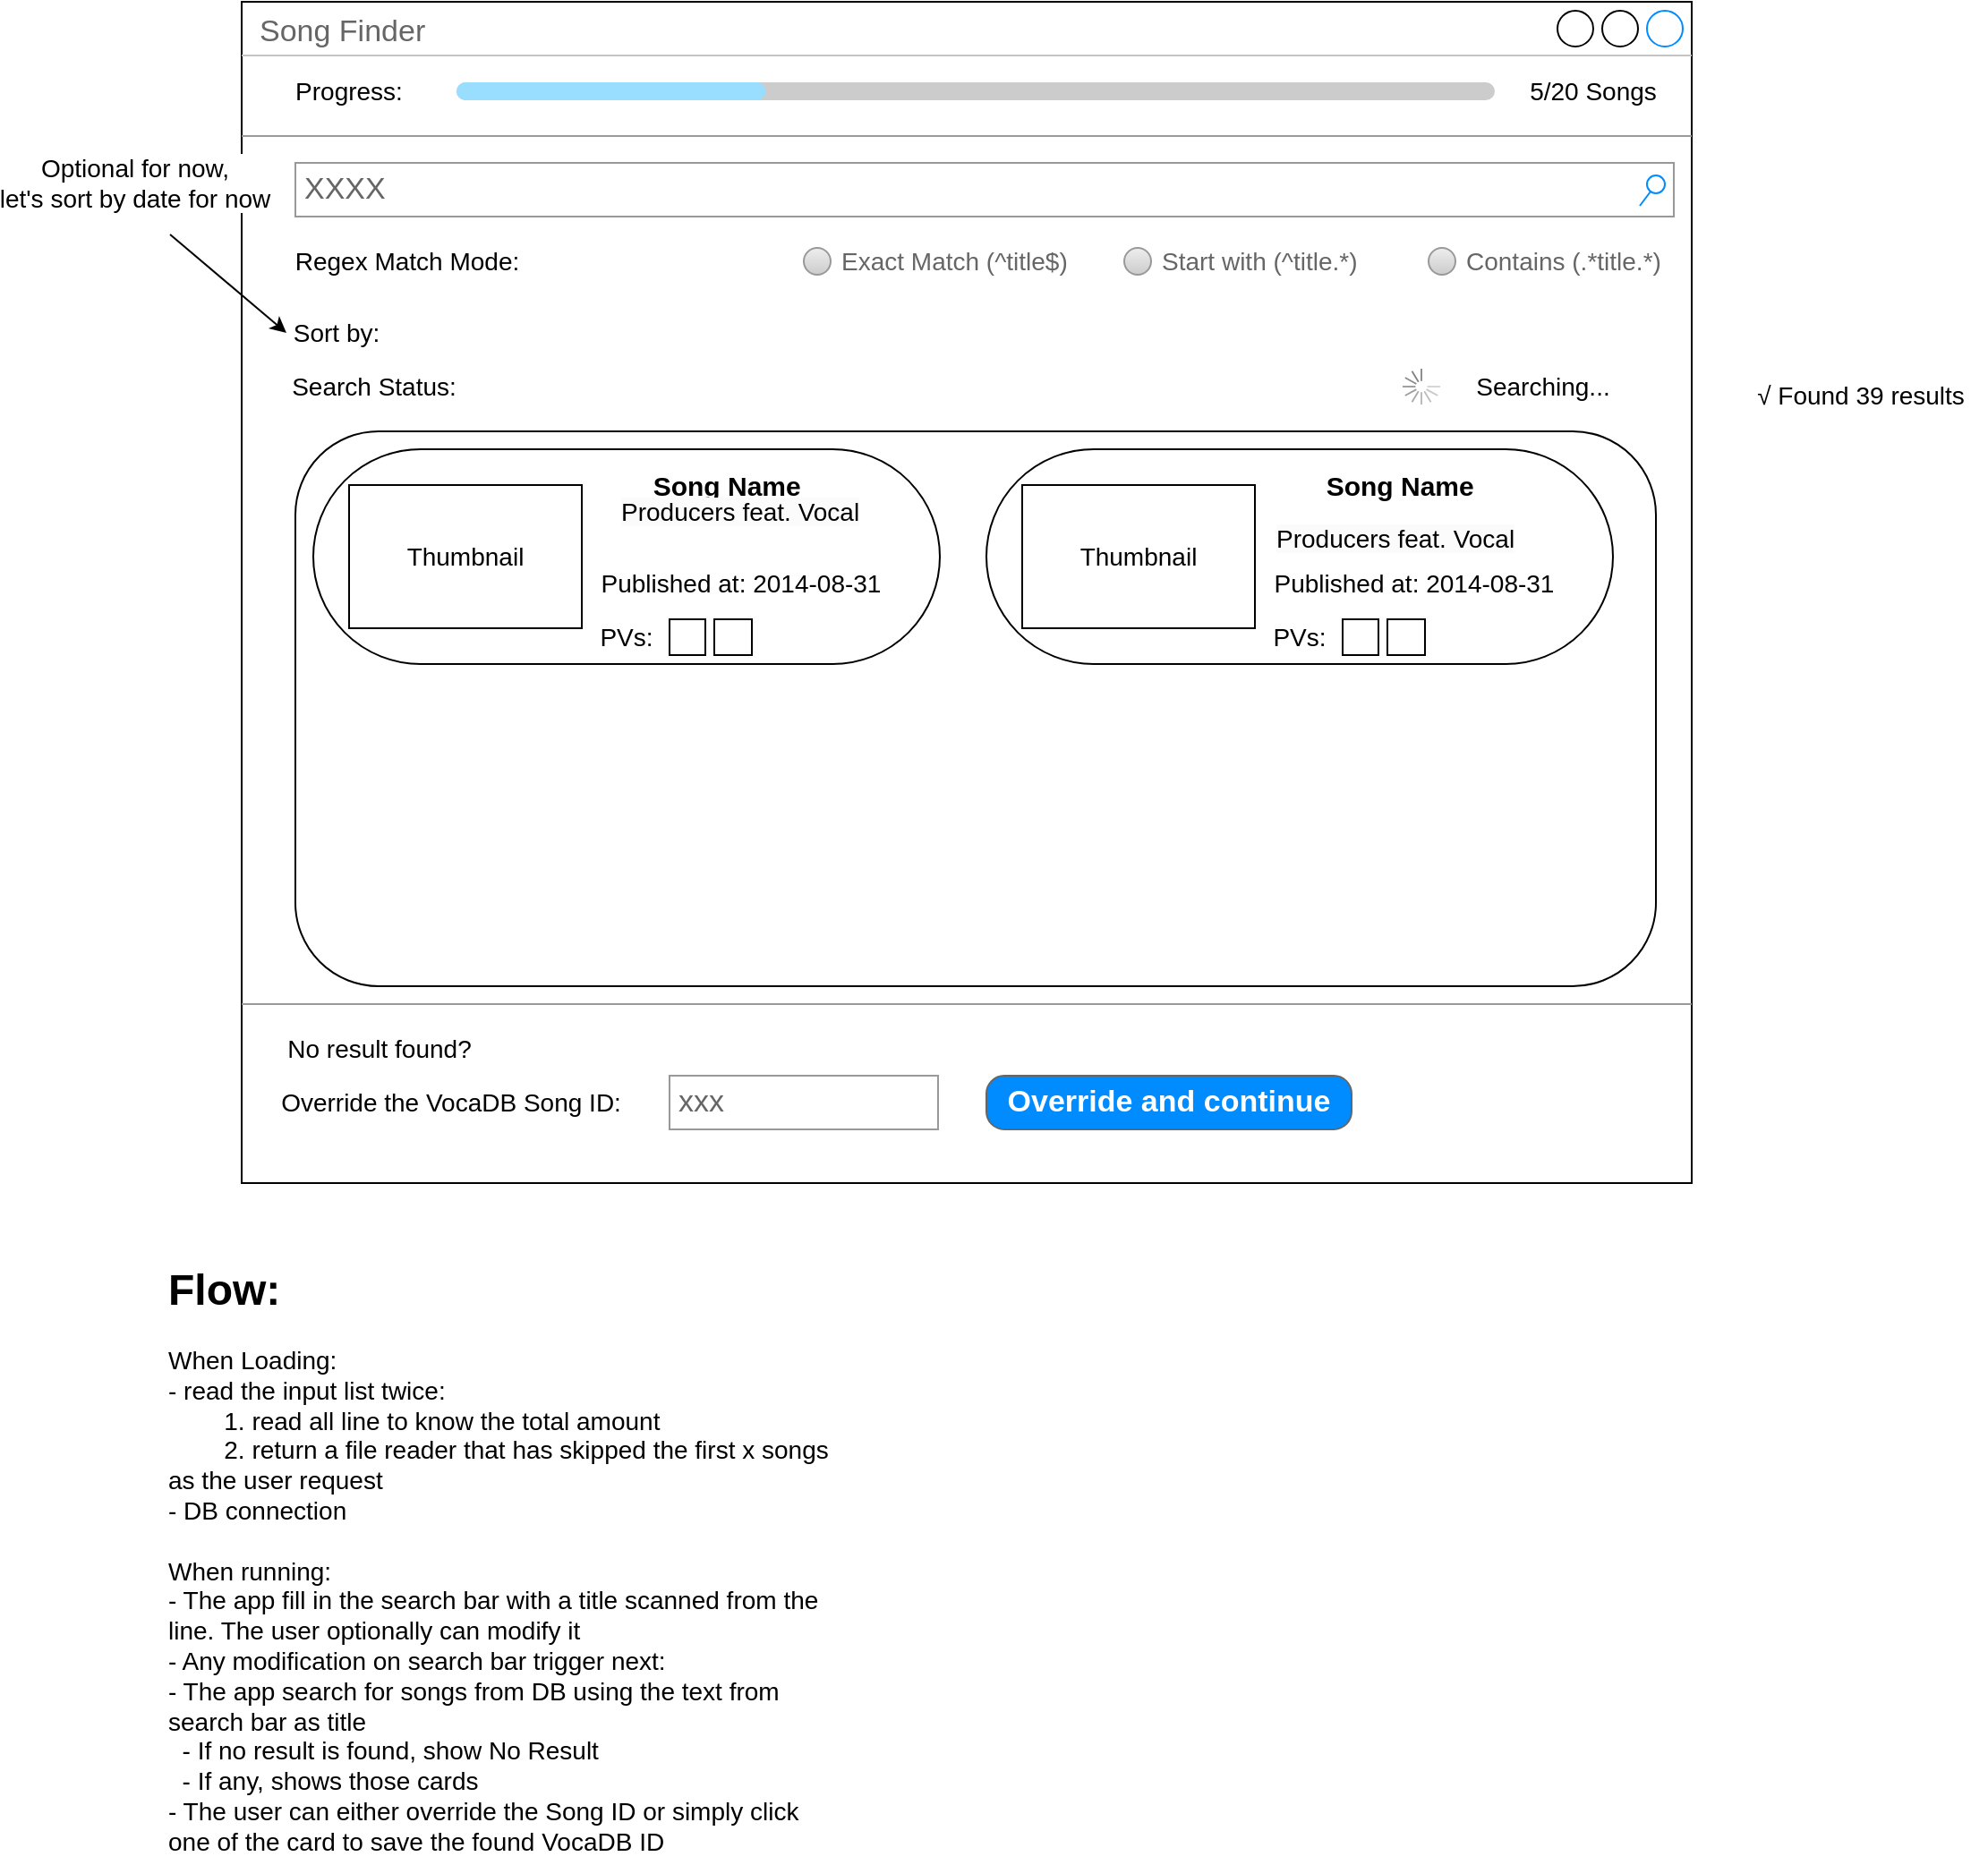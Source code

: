 <mxfile version="22.1.5" type="device">
  <diagram name="Page-1" id="Z9su-IpZnA1WicuIkTZz">
    <mxGraphModel dx="1377" dy="815" grid="1" gridSize="10" guides="1" tooltips="1" connect="1" arrows="1" fold="1" page="1" pageScale="1" pageWidth="827" pageHeight="1169" math="0" shadow="0">
      <root>
        <mxCell id="0" />
        <mxCell id="1" parent="0" />
        <mxCell id="SqRquksW2nZ5C89mBwd1-2" value="Song Finder" style="strokeWidth=1;shadow=0;dashed=0;align=center;html=1;shape=mxgraph.mockup.containers.window;align=left;verticalAlign=top;spacingLeft=8;strokeColor2=#008cff;strokeColor3=#c4c4c4;fontColor=#666666;mainText=;fontSize=17;labelBackgroundColor=none;whiteSpace=wrap;" parent="1" vertex="1">
          <mxGeometry x="236" y="40" width="810" height="660" as="geometry" />
        </mxCell>
        <mxCell id="pZRUgpaE8gb7qNiZiESH-1" value="" style="verticalLabelPosition=bottom;shadow=0;dashed=0;align=center;html=1;verticalAlign=top;strokeWidth=1;shape=mxgraph.mockup.misc.progressBar;fillColor=#cccccc;strokeColor=none;fillColor2=#99ddff;barPos=29.782;" parent="1" vertex="1">
          <mxGeometry x="356" y="80" width="580" height="20" as="geometry" />
        </mxCell>
        <mxCell id="pZRUgpaE8gb7qNiZiESH-2" value="&lt;font style=&quot;font-size: 14px;&quot;&gt;5/20 Songs&lt;/font&gt;" style="text;html=1;strokeColor=none;fillColor=none;align=center;verticalAlign=middle;whiteSpace=wrap;rounded=0;" parent="1" vertex="1">
          <mxGeometry x="946" y="75" width="90" height="30" as="geometry" />
        </mxCell>
        <mxCell id="pZRUgpaE8gb7qNiZiESH-5" value="XXXX" style="strokeWidth=1;shadow=0;dashed=0;align=center;html=1;shape=mxgraph.mockup.forms.searchBox;strokeColor=#999999;mainText=;strokeColor2=#008cff;fontColor=#666666;fontSize=17;align=left;spacingLeft=3;whiteSpace=wrap;rounded=0;fontFamily=Helvetica;fillColor=none;gradientColor=none;" parent="1" vertex="1">
          <mxGeometry x="266" y="130" width="770" height="30" as="geometry" />
        </mxCell>
        <mxCell id="pZRUgpaE8gb7qNiZiESH-7" value="Progress:" style="text;html=1;strokeColor=none;fillColor=none;align=center;verticalAlign=middle;whiteSpace=wrap;rounded=0;fontSize=14;fontFamily=Helvetica;fontColor=default;" parent="1" vertex="1">
          <mxGeometry x="261" y="75" width="70" height="30" as="geometry" />
        </mxCell>
        <mxCell id="pZRUgpaE8gb7qNiZiESH-8" value="Search Status:" style="text;html=1;strokeColor=none;fillColor=none;align=center;verticalAlign=middle;whiteSpace=wrap;rounded=0;fontSize=14;fontFamily=Helvetica;fontColor=default;" parent="1" vertex="1">
          <mxGeometry x="246.5" y="240" width="126" height="30" as="geometry" />
        </mxCell>
        <mxCell id="pZRUgpaE8gb7qNiZiESH-9" value="" style="verticalLabelPosition=bottom;shadow=0;dashed=0;align=center;html=1;verticalAlign=top;strokeWidth=1;shape=mxgraph.mockup.markup.line;strokeColor=#999999;rounded=0;fontFamily=Helvetica;fontSize=14;fontColor=default;fillColor=none;gradientColor=none;" parent="1" vertex="1">
          <mxGeometry x="236" y="105" width="810" height="20" as="geometry" />
        </mxCell>
        <mxCell id="pZRUgpaE8gb7qNiZiESH-10" value="" style="rounded=1;whiteSpace=wrap;html=1;fontFamily=Helvetica;fontSize=14;fontColor=default;fillColor=none;gradientColor=none;" parent="1" vertex="1">
          <mxGeometry x="266" y="280" width="760" height="310" as="geometry" />
        </mxCell>
        <mxCell id="pZRUgpaE8gb7qNiZiESH-11" value="" style="verticalLabelPosition=bottom;shadow=0;dashed=0;align=center;html=1;verticalAlign=top;strokeWidth=1;shape=mxgraph.mockup.markup.line;strokeColor=#999999;rounded=0;fontFamily=Helvetica;fontSize=14;fontColor=default;fillColor=none;gradientColor=none;" parent="1" vertex="1">
          <mxGeometry x="236" y="590" width="810" height="20" as="geometry" />
        </mxCell>
        <mxCell id="pZRUgpaE8gb7qNiZiESH-12" value="No result found?" style="text;html=1;strokeColor=none;fillColor=none;align=center;verticalAlign=middle;whiteSpace=wrap;rounded=0;fontSize=14;fontFamily=Helvetica;fontColor=default;" parent="1" vertex="1">
          <mxGeometry x="250" y="610" width="126" height="30" as="geometry" />
        </mxCell>
        <mxCell id="pZRUgpaE8gb7qNiZiESH-13" value="Override the VocaDB Song ID:" style="text;html=1;strokeColor=none;fillColor=none;align=center;verticalAlign=middle;whiteSpace=wrap;rounded=0;fontSize=14;fontFamily=Helvetica;fontColor=default;" parent="1" vertex="1">
          <mxGeometry x="250" y="640" width="206" height="30" as="geometry" />
        </mxCell>
        <mxCell id="pZRUgpaE8gb7qNiZiESH-14" value="xxx" style="strokeWidth=1;shadow=0;dashed=0;align=center;html=1;shape=mxgraph.mockup.forms.pwField;strokeColor=#999999;mainText=;align=left;fontColor=#666666;fontSize=17;spacingLeft=3;rounded=0;fontFamily=Helvetica;fillColor=none;gradientColor=none;" parent="1" vertex="1">
          <mxGeometry x="475" y="640" width="150" height="30" as="geometry" />
        </mxCell>
        <mxCell id="pZRUgpaE8gb7qNiZiESH-15" value="Override and continue" style="strokeWidth=1;shadow=0;dashed=0;align=center;html=1;shape=mxgraph.mockup.buttons.button;strokeColor=#666666;fontColor=#ffffff;mainText=;buttonStyle=round;fontSize=17;fontStyle=1;fillColor=#008cff;whiteSpace=wrap;rounded=0;fontFamily=Helvetica;" parent="1" vertex="1">
          <mxGeometry x="652" y="640" width="204" height="30" as="geometry" />
        </mxCell>
        <mxCell id="pZRUgpaE8gb7qNiZiESH-16" value="" style="rounded=1;whiteSpace=wrap;html=1;fontFamily=Helvetica;fontSize=14;fontColor=default;fillColor=none;gradientColor=none;arcSize=50;" parent="1" vertex="1">
          <mxGeometry x="276" y="290" width="350" height="120" as="geometry" />
        </mxCell>
        <mxCell id="pZRUgpaE8gb7qNiZiESH-17" value="Thumbnail" style="rounded=0;whiteSpace=wrap;html=1;fontFamily=Helvetica;fontSize=14;fontColor=default;fillColor=none;gradientColor=none;" parent="1" vertex="1">
          <mxGeometry x="296" y="310" width="130" height="80" as="geometry" />
        </mxCell>
        <mxCell id="pZRUgpaE8gb7qNiZiESH-18" value="&lt;b style=&quot;font-size: 15px;&quot;&gt;&amp;nbsp;Song Name&lt;/b&gt;" style="text;html=1;strokeColor=none;fillColor=none;align=center;verticalAlign=middle;whiteSpace=wrap;rounded=0;fontSize=15;fontFamily=Helvetica;fontColor=default;" parent="1" vertex="1">
          <mxGeometry x="460" y="295" width="90" height="30" as="geometry" />
        </mxCell>
        <mxCell id="pZRUgpaE8gb7qNiZiESH-19" value="PVs:" style="text;html=1;strokeColor=none;fillColor=none;align=center;verticalAlign=middle;whiteSpace=wrap;rounded=0;fontSize=14;fontFamily=Helvetica;fontColor=default;" parent="1" vertex="1">
          <mxGeometry x="422" y="380" width="58" height="30" as="geometry" />
        </mxCell>
        <mxCell id="pZRUgpaE8gb7qNiZiESH-20" value="" style="rounded=0;whiteSpace=wrap;html=1;fontFamily=Helvetica;fontSize=14;fontColor=default;fillColor=none;gradientColor=none;" parent="1" vertex="1">
          <mxGeometry x="475" y="385" width="20" height="20" as="geometry" />
        </mxCell>
        <mxCell id="pZRUgpaE8gb7qNiZiESH-21" value="" style="rounded=0;whiteSpace=wrap;html=1;fontFamily=Helvetica;fontSize=14;fontColor=default;fillColor=none;gradientColor=none;" parent="1" vertex="1">
          <mxGeometry x="500" y="385" width="21" height="20" as="geometry" />
        </mxCell>
        <mxCell id="FWy4HQQSJREB0Mu0vMbK-1" value="&lt;span style=&quot;color: rgb(0, 0, 0); font-family: Helvetica; font-size: 14px; font-style: normal; font-variant-ligatures: normal; font-variant-caps: normal; font-weight: 400; letter-spacing: normal; orphans: 2; text-align: center; text-indent: 0px; text-transform: none; widows: 2; word-spacing: 0px; -webkit-text-stroke-width: 0px; background-color: rgb(251, 251, 251); text-decoration-thickness: initial; text-decoration-style: initial; text-decoration-color: initial; float: none; display: inline !important;&quot;&gt;Producers feat. Vocal&lt;/span&gt;" style="text;whiteSpace=wrap;html=1;fontSize=14;" parent="1" vertex="1">
          <mxGeometry x="446" y="310" width="170" height="40" as="geometry" />
        </mxCell>
        <mxCell id="qXwGblJqF237bT5NVIZt-1" value="Published at: 2014-08-31" style="text;html=1;strokeColor=none;fillColor=none;align=center;verticalAlign=middle;whiteSpace=wrap;rounded=0;fontSize=14;" parent="1" vertex="1">
          <mxGeometry x="424" y="350" width="182" height="30" as="geometry" />
        </mxCell>
        <mxCell id="lM5ClQp3Q17mZf645Zi1-1" value="" style="rounded=1;whiteSpace=wrap;html=1;fontFamily=Helvetica;fontSize=14;fontColor=default;fillColor=none;gradientColor=none;arcSize=50;" parent="1" vertex="1">
          <mxGeometry x="652" y="290" width="350" height="120" as="geometry" />
        </mxCell>
        <mxCell id="lM5ClQp3Q17mZf645Zi1-2" value="Thumbnail" style="rounded=0;whiteSpace=wrap;html=1;fontFamily=Helvetica;fontSize=14;fontColor=default;fillColor=none;gradientColor=none;" parent="1" vertex="1">
          <mxGeometry x="672" y="310" width="130" height="80" as="geometry" />
        </mxCell>
        <mxCell id="lM5ClQp3Q17mZf645Zi1-3" value="&lt;b style=&quot;font-size: 15px;&quot;&gt;&amp;nbsp;Song Name&lt;/b&gt;" style="text;html=1;strokeColor=none;fillColor=none;align=center;verticalAlign=middle;whiteSpace=wrap;rounded=0;fontSize=15;fontFamily=Helvetica;fontColor=default;" parent="1" vertex="1">
          <mxGeometry x="836" y="295" width="90" height="30" as="geometry" />
        </mxCell>
        <mxCell id="lM5ClQp3Q17mZf645Zi1-4" value="PVs:" style="text;html=1;strokeColor=none;fillColor=none;align=center;verticalAlign=middle;whiteSpace=wrap;rounded=0;fontSize=14;fontFamily=Helvetica;fontColor=default;" parent="1" vertex="1">
          <mxGeometry x="798" y="380" width="58" height="30" as="geometry" />
        </mxCell>
        <mxCell id="lM5ClQp3Q17mZf645Zi1-5" value="" style="rounded=0;whiteSpace=wrap;html=1;fontFamily=Helvetica;fontSize=14;fontColor=default;fillColor=none;gradientColor=none;" parent="1" vertex="1">
          <mxGeometry x="851" y="385" width="20" height="20" as="geometry" />
        </mxCell>
        <mxCell id="lM5ClQp3Q17mZf645Zi1-6" value="" style="rounded=0;whiteSpace=wrap;html=1;fontFamily=Helvetica;fontSize=14;fontColor=default;fillColor=none;gradientColor=none;" parent="1" vertex="1">
          <mxGeometry x="876" y="385" width="21" height="20" as="geometry" />
        </mxCell>
        <mxCell id="lM5ClQp3Q17mZf645Zi1-7" value="&lt;span style=&quot;color: rgb(0, 0, 0); font-family: Helvetica; font-size: 14px; font-style: normal; font-variant-ligatures: normal; font-variant-caps: normal; font-weight: 400; letter-spacing: normal; orphans: 2; text-align: center; text-indent: 0px; text-transform: none; widows: 2; word-spacing: 0px; -webkit-text-stroke-width: 0px; background-color: rgb(251, 251, 251); text-decoration-thickness: initial; text-decoration-style: initial; text-decoration-color: initial; float: none; display: inline !important;&quot;&gt;Producers feat. Vocal&lt;/span&gt;" style="text;whiteSpace=wrap;html=1;fontSize=14;" parent="1" vertex="1">
          <mxGeometry x="812" y="325" width="170" height="40" as="geometry" />
        </mxCell>
        <mxCell id="lM5ClQp3Q17mZf645Zi1-8" value="Published at: 2014-08-31" style="text;html=1;strokeColor=none;fillColor=none;align=center;verticalAlign=middle;whiteSpace=wrap;rounded=0;fontSize=14;" parent="1" vertex="1">
          <mxGeometry x="800" y="350" width="182" height="30" as="geometry" />
        </mxCell>
        <mxCell id="lM5ClQp3Q17mZf645Zi1-9" value="&lt;h1&gt;Flow:&lt;/h1&gt;&lt;div style=&quot;font-size: 14px;&quot;&gt;When Loading:&lt;/div&gt;&lt;div style=&quot;font-size: 14px;&quot;&gt;&lt;font style=&quot;font-size: 14px;&quot;&gt;- read the input list twice:&lt;/font&gt;&lt;/div&gt;&lt;div style=&quot;font-size: 14px;&quot;&gt;&lt;font style=&quot;font-size: 14px;&quot;&gt;&lt;span style=&quot;white-space: pre;&quot;&gt;&#x9;&lt;/span&gt;1. read all line to know the total amount&lt;br&gt;&lt;/font&gt;&lt;/div&gt;&lt;div style=&quot;font-size: 14px;&quot;&gt;&lt;font style=&quot;font-size: 14px;&quot;&gt;&lt;span style=&quot;white-space: pre;&quot;&gt;&#x9;&lt;/span&gt;2. return a file reader that has skipped the first x songs as the user request&lt;/font&gt;&lt;br&gt;&lt;/div&gt;&lt;div style=&quot;font-size: 14px;&quot;&gt;&lt;font style=&quot;font-size: 14px;&quot;&gt;- DB connection&lt;/font&gt;&lt;/div&gt;&lt;div style=&quot;font-size: 14px;&quot;&gt;&lt;font style=&quot;font-size: 14px;&quot;&gt;&lt;br&gt;&lt;/font&gt;&lt;/div&gt;&lt;div style=&quot;font-size: 14px;&quot;&gt;&lt;font style=&quot;font-size: 14px;&quot;&gt;When running:&lt;/font&gt;&lt;/div&gt;&lt;div style=&quot;font-size: 14px;&quot;&gt;&lt;font style=&quot;font-size: 14px;&quot;&gt;- The app fill in the search bar with a title scanned from the line. The user optionally can modify it&lt;/font&gt;&lt;/div&gt;&lt;div style=&quot;font-size: 14px;&quot;&gt;&lt;font style=&quot;font-size: 14px;&quot;&gt;- Any modification on search bar trigger next:&lt;/font&gt;&lt;/div&gt;&lt;div style=&quot;font-size: 14px;&quot;&gt;&lt;font style=&quot;font-size: 14px;&quot;&gt;- The app search for songs from DB using the text from search bar as title&lt;/font&gt;&lt;/div&gt;&lt;div style=&quot;font-size: 14px;&quot;&gt;&amp;nbsp; - If no result is found, show No Result&lt;/div&gt;&lt;div style=&quot;font-size: 14px;&quot;&gt;&amp;nbsp; - If any, shows those cards&lt;/div&gt;&lt;div style=&quot;font-size: 14px;&quot;&gt;- The user can either override the Song ID or simply click one of the card to save the found VocaDB ID&lt;/div&gt;" style="text;html=1;strokeColor=none;fillColor=none;spacing=5;spacingTop=-20;whiteSpace=wrap;overflow=hidden;rounded=0;" parent="1" vertex="1">
          <mxGeometry x="190" y="740" width="386" height="340" as="geometry" />
        </mxCell>
        <mxCell id="lM5ClQp3Q17mZf645Zi1-10" value="" style="verticalLabelPosition=bottom;shadow=0;dashed=0;align=center;html=1;verticalAlign=top;strokeWidth=1;shape=mxgraph.mockup.misc.loading_circle_2;pointerEvents=1" parent="1" vertex="1">
          <mxGeometry x="884.5" y="245" width="21" height="20" as="geometry" />
        </mxCell>
        <mxCell id="NflNl1GVBrQC60GzZ1ls-4" value="√ Found 39 results" style="text;html=1;align=center;verticalAlign=middle;resizable=0;points=[];autosize=1;strokeColor=none;fillColor=none;fontSize=14;" vertex="1" parent="1">
          <mxGeometry x="1070" y="245" width="140" height="30" as="geometry" />
        </mxCell>
        <mxCell id="NflNl1GVBrQC60GzZ1ls-5" value="Regex Match Mode:" style="text;html=1;strokeColor=none;fillColor=none;align=center;verticalAlign=middle;whiteSpace=wrap;rounded=0;fontSize=14;fontFamily=Helvetica;fontColor=default;" vertex="1" parent="1">
          <mxGeometry x="261" y="170" width="135" height="30" as="geometry" />
        </mxCell>
        <mxCell id="NflNl1GVBrQC60GzZ1ls-6" value="&lt;font style=&quot;font-size: 14px;&quot;&gt;Exact Match (^title$)&lt;/font&gt;" style="shape=ellipse;fillColor=#eeeeee;strokeColor=#999999;gradientColor=#cccccc;html=1;align=left;spacingLeft=4;fontSize=14;fontColor=#666666;labelPosition=right;shadow=0;rounded=0;verticalAlign=middle;fontFamily=Helvetica;" vertex="1" parent="1">
          <mxGeometry x="550" y="177.5" width="15" height="15" as="geometry" />
        </mxCell>
        <mxCell id="NflNl1GVBrQC60GzZ1ls-7" value="&lt;font style=&quot;font-size: 14px;&quot;&gt;Start with (^title.*)&lt;/font&gt;" style="shape=ellipse;fillColor=#eeeeee;strokeColor=#999999;gradientColor=#cccccc;html=1;align=left;spacingLeft=4;fontSize=14;fontColor=#666666;labelPosition=right;shadow=0;rounded=0;verticalAlign=middle;fontFamily=Helvetica;" vertex="1" parent="1">
          <mxGeometry x="729" y="177.5" width="15" height="15" as="geometry" />
        </mxCell>
        <mxCell id="NflNl1GVBrQC60GzZ1ls-8" value="&lt;font style=&quot;font-size: 14px;&quot;&gt;Contains (.*title.*)&lt;/font&gt;" style="shape=ellipse;fillColor=#eeeeee;strokeColor=#999999;gradientColor=#cccccc;html=1;align=left;spacingLeft=4;fontSize=14;fontColor=#666666;labelPosition=right;shadow=0;rounded=0;verticalAlign=middle;fontFamily=Helvetica;" vertex="1" parent="1">
          <mxGeometry x="899" y="177.5" width="15" height="15" as="geometry" />
        </mxCell>
        <mxCell id="NflNl1GVBrQC60GzZ1ls-9" value="Sort by:" style="text;html=1;strokeColor=none;fillColor=none;align=center;verticalAlign=middle;whiteSpace=wrap;rounded=0;fontSize=14;fontFamily=Helvetica;fontColor=default;" vertex="1" parent="1">
          <mxGeometry x="261" y="210" width="56" height="30" as="geometry" />
        </mxCell>
        <mxCell id="NflNl1GVBrQC60GzZ1ls-10" value="Searching..." style="text;html=1;strokeColor=none;fillColor=none;align=center;verticalAlign=middle;whiteSpace=wrap;rounded=0;fontSize=14;fontFamily=Helvetica;fontColor=default;" vertex="1" parent="1">
          <mxGeometry x="900" y="240" width="126" height="30" as="geometry" />
        </mxCell>
        <mxCell id="NflNl1GVBrQC60GzZ1ls-12" value="" style="endArrow=classic;html=1;rounded=0;fontFamily=Helvetica;fontSize=14;fontColor=default;entryX=0;entryY=0.5;entryDx=0;entryDy=0;" edge="1" parent="1" target="NflNl1GVBrQC60GzZ1ls-9">
          <mxGeometry width="50" height="50" relative="1" as="geometry">
            <mxPoint x="196" y="170" as="sourcePoint" />
            <mxPoint x="206" y="260" as="targetPoint" />
          </mxGeometry>
        </mxCell>
        <mxCell id="NflNl1GVBrQC60GzZ1ls-13" value="Optional for now,&lt;br&gt;let&#39;s sort by date for now" style="edgeLabel;html=1;align=center;verticalAlign=middle;resizable=0;points=[];fontSize=14;fontFamily=Helvetica;fontColor=default;" vertex="1" connectable="0" parent="NflNl1GVBrQC60GzZ1ls-12">
          <mxGeometry x="-0.584" y="-1" relative="1" as="geometry">
            <mxPoint x="-33" y="-41" as="offset" />
          </mxGeometry>
        </mxCell>
      </root>
    </mxGraphModel>
  </diagram>
</mxfile>
